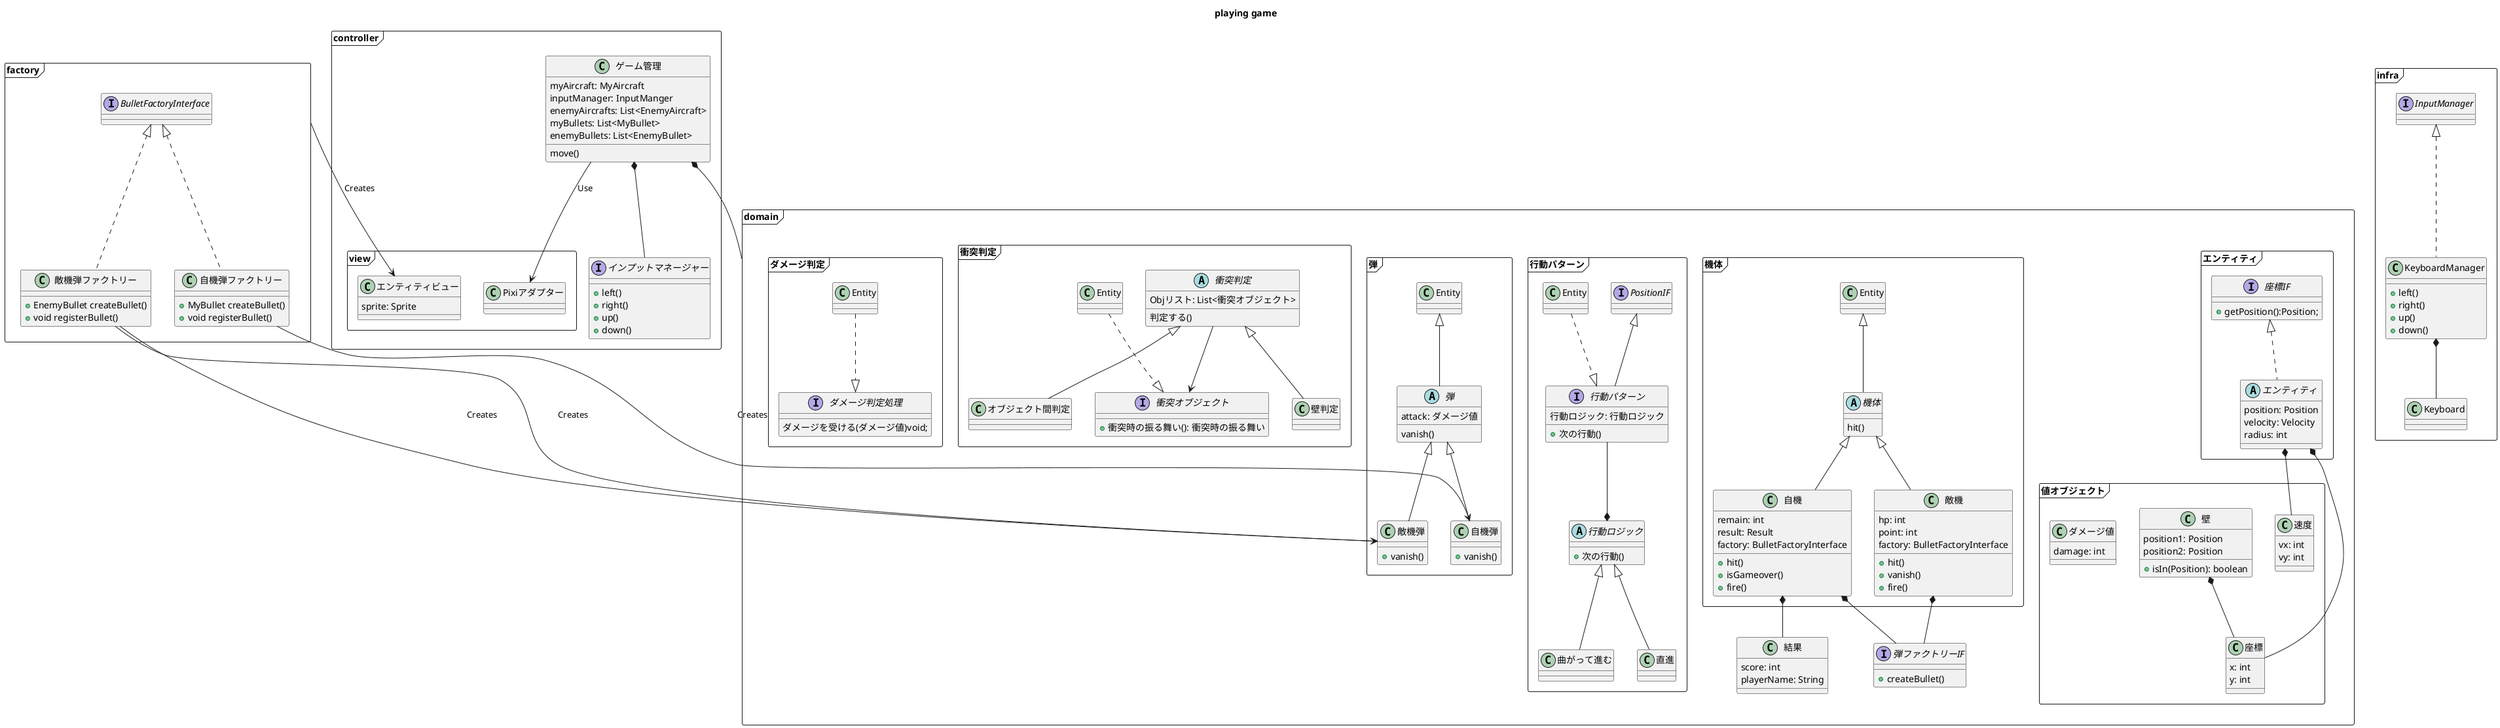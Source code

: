 @startuml
title playing game

package domain <<Frame>> {

    package エンティティ <<Frame>> {
        abstract class "エンティティ" as Entity implements PositionIF {
            position: Position
            velocity: Velocity
            radius: int
        }

        interface "座標IF" as PositionIF{
            +getPosition():Position;

        }
    }

    package 値オブジェクト <<Frame>> {
        class "座標" as Position {
            x: int
            y: int
        }

        class "速度" as Velocity {
            vx: int
            vy: int
        }

        class "壁" as Wall {
            position1: Position
            position2: Position

            +isIn(Position): boolean
        }

        class "ダメージ値" as Damage {
            damage: int
        }
    }

    Wall *-- Position

    Entity *-- Position
    Entity *-- Velocity

    package 機体 <<Frame>> {
        abstract class "機体" as Aircraft extends Entity {
            hit()
        }

        class "自機" as MyAircraft extends Aircraft {
            remain: int
            result: Result
            factory: BulletFactoryInterface

            +hit()
            +isGameover()
            +fire()
        }
        class "敵機" as EnemyAircraft extends Aircraft {
            hp: int
            point: int
            factory: BulletFactoryInterface

            +hit()
            +vanish()
            +fire()
        }
    }

    interface "弾ファクトリーIF" as BulletFactoryInterface {
        +createBullet()
    }

    MyAircraft *-- BulletFactoryInterface
    EnemyAircraft *-- BulletFactoryInterface

    package 弾 <<Frame>> {
        abstract class "弾" as Bullet extends Entity{
            attack: ダメージ値

            vanish()
        }

        class "自機弾" as MyBullet extends Bullet {
            +vanish()
        }

        class "敵機弾" as EnemyBullet extends Bullet {
            +vanish()
        }
    }
    class "結果" as Result {
        score: int
        playerName: String
    }

    MyAircraft *-- Result

    package 行動パターン <<Frame>> {
        interface 行動パターン extends PositionIF{
            行動ロジック: 行動ロジック
            +次の行動()
        }

        abstract class "行動ロジック" as actionLogic {
            +次の行動()
        }

        class "直進" as straight extends actionLogic{
        }

        class "曲がって進む" as turn extends actionLogic{
        }

        行動パターン --* actionLogic
        Entity ..|> 行動パターン
    }

    package 衝突判定 <<Frame>> {
        interface 衝突オブジェクト {
            +衝突時の振る舞い(): 衝突時の振る舞い
        }

        abstract 衝突判定 {
            Objリスト: List<衝突オブジェクト>
            判定する()
        }

        class オブジェクト間判定 extends 衝突判定{
        }

        class 壁判定 extends 衝突判定{
        }

        衝突判定 --> 衝突オブジェクト
        Entity ..|> 衝突オブジェクト

    }

    package ダメージ判定 <<Frame>> {
        interface ダメージ判定処理 {
            ダメージを受ける(ダメージ値)void;
        }

        Entity ..|> ダメージ判定処理
    }

}

package factory <<Frame>> {
    Class "自機弾ファクトリー" as MyBulletFactory implements BulletFactoryInterface{
        +MyBullet createBullet()
        +void registerBullet()
    }
    Class "敵機弾ファクトリー" as EnemyBulletFactory implements BulletFactoryInterface{
        +EnemyBullet createBullet()
        +void registerBullet()
    }

    MyBulletFactory --> MyBullet : Creates
    EnemyBulletFactory --> EnemyBullet : Creates
}

package controller <<Frame>> {
    class "ゲーム管理" as Administrator {
        myAircraft: MyAircraft
        inputManager: InputManger
        enemyAircrafts: List<EnemyAircraft>
        myBullets: List<MyBullet>
        enemyBullets: List<EnemyBullet>

        move()
    }

    interface "インプットマネージャー" as InputManager {
        +left()
        +right()
        +up()
        +down()
    }

    Administrator *-- InputManager

    package view <<Frame>> {
        Class "エンティティビュー" as EntityView {
            sprite: Sprite
        }

        Class "Pixiアダプター" as PixiAdapter {
        }

    }

    factory --> EntityView : Creates

    EnemyBulletFactory --> EnemyBullet : Creates

    Administrator --> PixiAdapter : Use
}

package infra <<Frame>> {
    Class KeyboardManager implements InputManager {
        +left()
        +right()
        +up()
        +down()
    }

    Class Keyboard {

    }

    KeyboardManager *-- Keyboard
}

Administrator *-- domain

@enduml